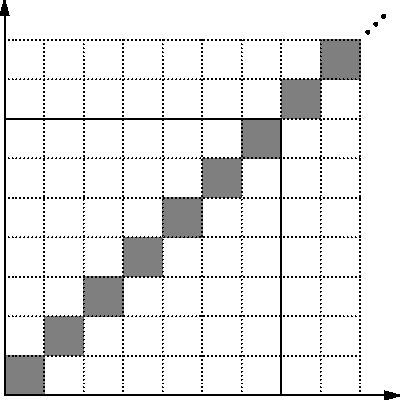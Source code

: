 //usepackage("amsfonts");
int n = 9;

real y0 = 0.375;
real x1 = 0.5;
real bs = 0.05;
real alen = (9 + 1) * bs;

size(200 * (1.0 + x1),200);
//filldraw(box((0,0),(0.5,0.5)),lightgray,black);
draw((0,y0)..(0,y0 + alen), black, Arrow);
draw((0,y0)..(alen,y0), black, Arrow);
//label("$\mathbb{N}_X$", (0.25,-0.05));
//label("$\mathbb{N}_Y$", (-0.06,0.25));
real d = 0.02;
//draw((0.35,0.63-d)..(0.35,0.4+d));
//draw((0.36+d,0.65)..(0.6-d,0.65));

for (int i = 0; i < n; ++i)
  {
    int j=i;
    fill(box((bs * i,y0 + bs * j),(bs * (i + 1), y0 + bs * (j + 1))), gray);
  }

for (int i = 0; i < n; ++i)
  {
    draw((0,y0 + bs * (i + 1))..(bs * n, y0 + bs * (i + 1)), p=dotted);
    draw((bs * (i + 1), y0)..(bs * (i + 1), y0 + bs * n), p=dotted);
  }

// Better way to make ellipses?
for (int i = 0; i < 3; ++i)
  {
    fill(circle((n*bs+0.01*(i + 1),y0 + n*bs+0.01* (i + 1)),0.0025));
  }

draw(box((0,y0), (bs * 7, y0 + bs * 7)));
